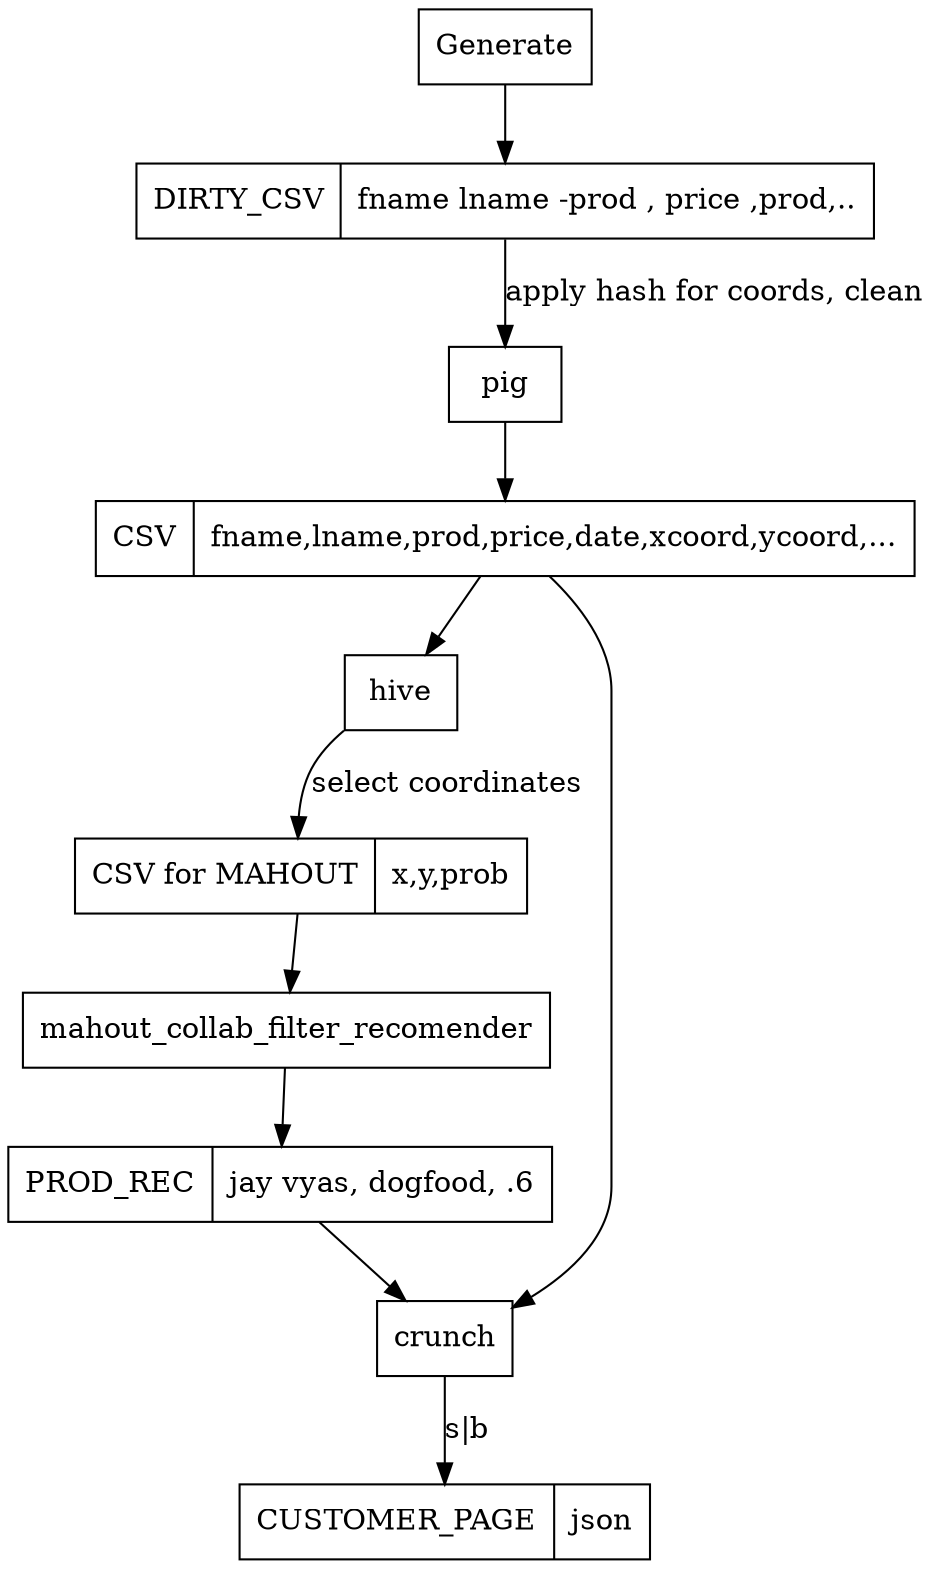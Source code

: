 digraph ethane {

   node [shape=record];
   CUSTOMER_PAGE [label="CUSTOMER_PAGE|json"];

   DIRTY_CSV [label="DIRTY_CSV|fname   lname -prod , price ,prod,.."];

   CSV [label="CSV|fname,lname,prod,price,date,xcoord,ycoord,..."];

   PROD_REC [label="PROD_REC  | jay vyas, dogfood, .6"];


MAHOUT_VIEW [label="CSV for MAHOUT | x,y,prob"];

   Generate -> DIRTY_CSV ;
   DIRTY_CSV -> pig [label="apply hash for coords, clean"];  
   pig -> CSV [Shape="record"];

   CSV -> hive ; 
   hive -> MAHOUT_VIEW [label="select coordinates"];          
    MAHOUT_VIEW -> mahout_collab_filter_recomender -> PROD_REC ;
   PROD_REC  -> crunch
   CSV -> crunch ; 
   crunch -> CUSTOMER_PAGE [label="s|b"];
}
        
